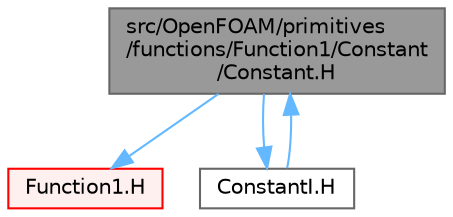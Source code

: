 digraph "src/OpenFOAM/primitives/functions/Function1/Constant/Constant.H"
{
 // LATEX_PDF_SIZE
  bgcolor="transparent";
  edge [fontname=Helvetica,fontsize=10,labelfontname=Helvetica,labelfontsize=10];
  node [fontname=Helvetica,fontsize=10,shape=box,height=0.2,width=0.4];
  Node1 [id="Node000001",label="src/OpenFOAM/primitives\l/functions/Function1/Constant\l/Constant.H",height=0.2,width=0.4,color="gray40", fillcolor="grey60", style="filled", fontcolor="black",tooltip=" "];
  Node1 -> Node2 [id="edge1_Node000001_Node000002",color="steelblue1",style="solid",tooltip=" "];
  Node2 [id="Node000002",label="Function1.H",height=0.2,width=0.4,color="red", fillcolor="#FFF0F0", style="filled",URL="$Function1_8H.html",tooltip=" "];
  Node1 -> Node193 [id="edge2_Node000001_Node000193",color="steelblue1",style="solid",tooltip=" "];
  Node193 [id="Node000193",label="ConstantI.H",height=0.2,width=0.4,color="grey40", fillcolor="white", style="filled",URL="$ConstantI_8H.html",tooltip=" "];
  Node193 -> Node1 [id="edge3_Node000193_Node000001",color="steelblue1",style="solid",tooltip=" "];
}
